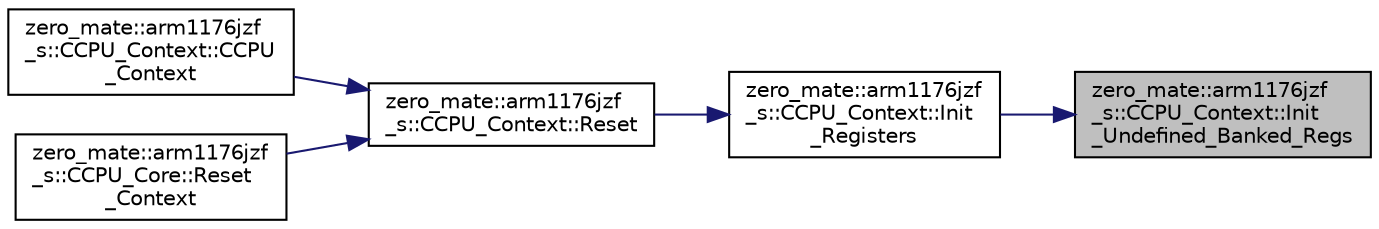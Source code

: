 digraph "zero_mate::arm1176jzf_s::CCPU_Context::Init_Undefined_Banked_Regs"
{
 // LATEX_PDF_SIZE
  bgcolor="transparent";
  edge [fontname="Helvetica",fontsize="10",labelfontname="Helvetica",labelfontsize="10"];
  node [fontname="Helvetica",fontsize="10",shape=record];
  rankdir="RL";
  Node1 [label="zero_mate::arm1176jzf\l_s::CCPU_Context::Init\l_Undefined_Banked_Regs",height=0.2,width=0.4,color="black", fillcolor="grey75", style="filled", fontcolor="black",tooltip=" "];
  Node1 -> Node2 [dir="back",color="midnightblue",fontsize="10",style="solid",fontname="Helvetica"];
  Node2 [label="zero_mate::arm1176jzf\l_s::CCPU_Context::Init\l_Registers",height=0.2,width=0.4,color="black",URL="$classzero__mate_1_1arm1176jzf__s_1_1CCPU__Context.html#a2f550e28044af7ff0ddb866527a95356",tooltip=" "];
  Node2 -> Node3 [dir="back",color="midnightblue",fontsize="10",style="solid",fontname="Helvetica"];
  Node3 [label="zero_mate::arm1176jzf\l_s::CCPU_Context::Reset",height=0.2,width=0.4,color="black",URL="$classzero__mate_1_1arm1176jzf__s_1_1CCPU__Context.html#a286edf7ca93bc920f9896b5b777b4b8b",tooltip=" "];
  Node3 -> Node4 [dir="back",color="midnightblue",fontsize="10",style="solid",fontname="Helvetica"];
  Node4 [label="zero_mate::arm1176jzf\l_s::CCPU_Context::CCPU\l_Context",height=0.2,width=0.4,color="black",URL="$classzero__mate_1_1arm1176jzf__s_1_1CCPU__Context.html#afb2bc49ac16284a27b81cec3322f8898",tooltip=" "];
  Node3 -> Node5 [dir="back",color="midnightblue",fontsize="10",style="solid",fontname="Helvetica"];
  Node5 [label="zero_mate::arm1176jzf\l_s::CCPU_Core::Reset\l_Context",height=0.2,width=0.4,color="black",URL="$classzero__mate_1_1arm1176jzf__s_1_1CCPU__Core.html#acb9dcca2bec495d4424c6183c6ac7064",tooltip="Resets the CPU context."];
}
